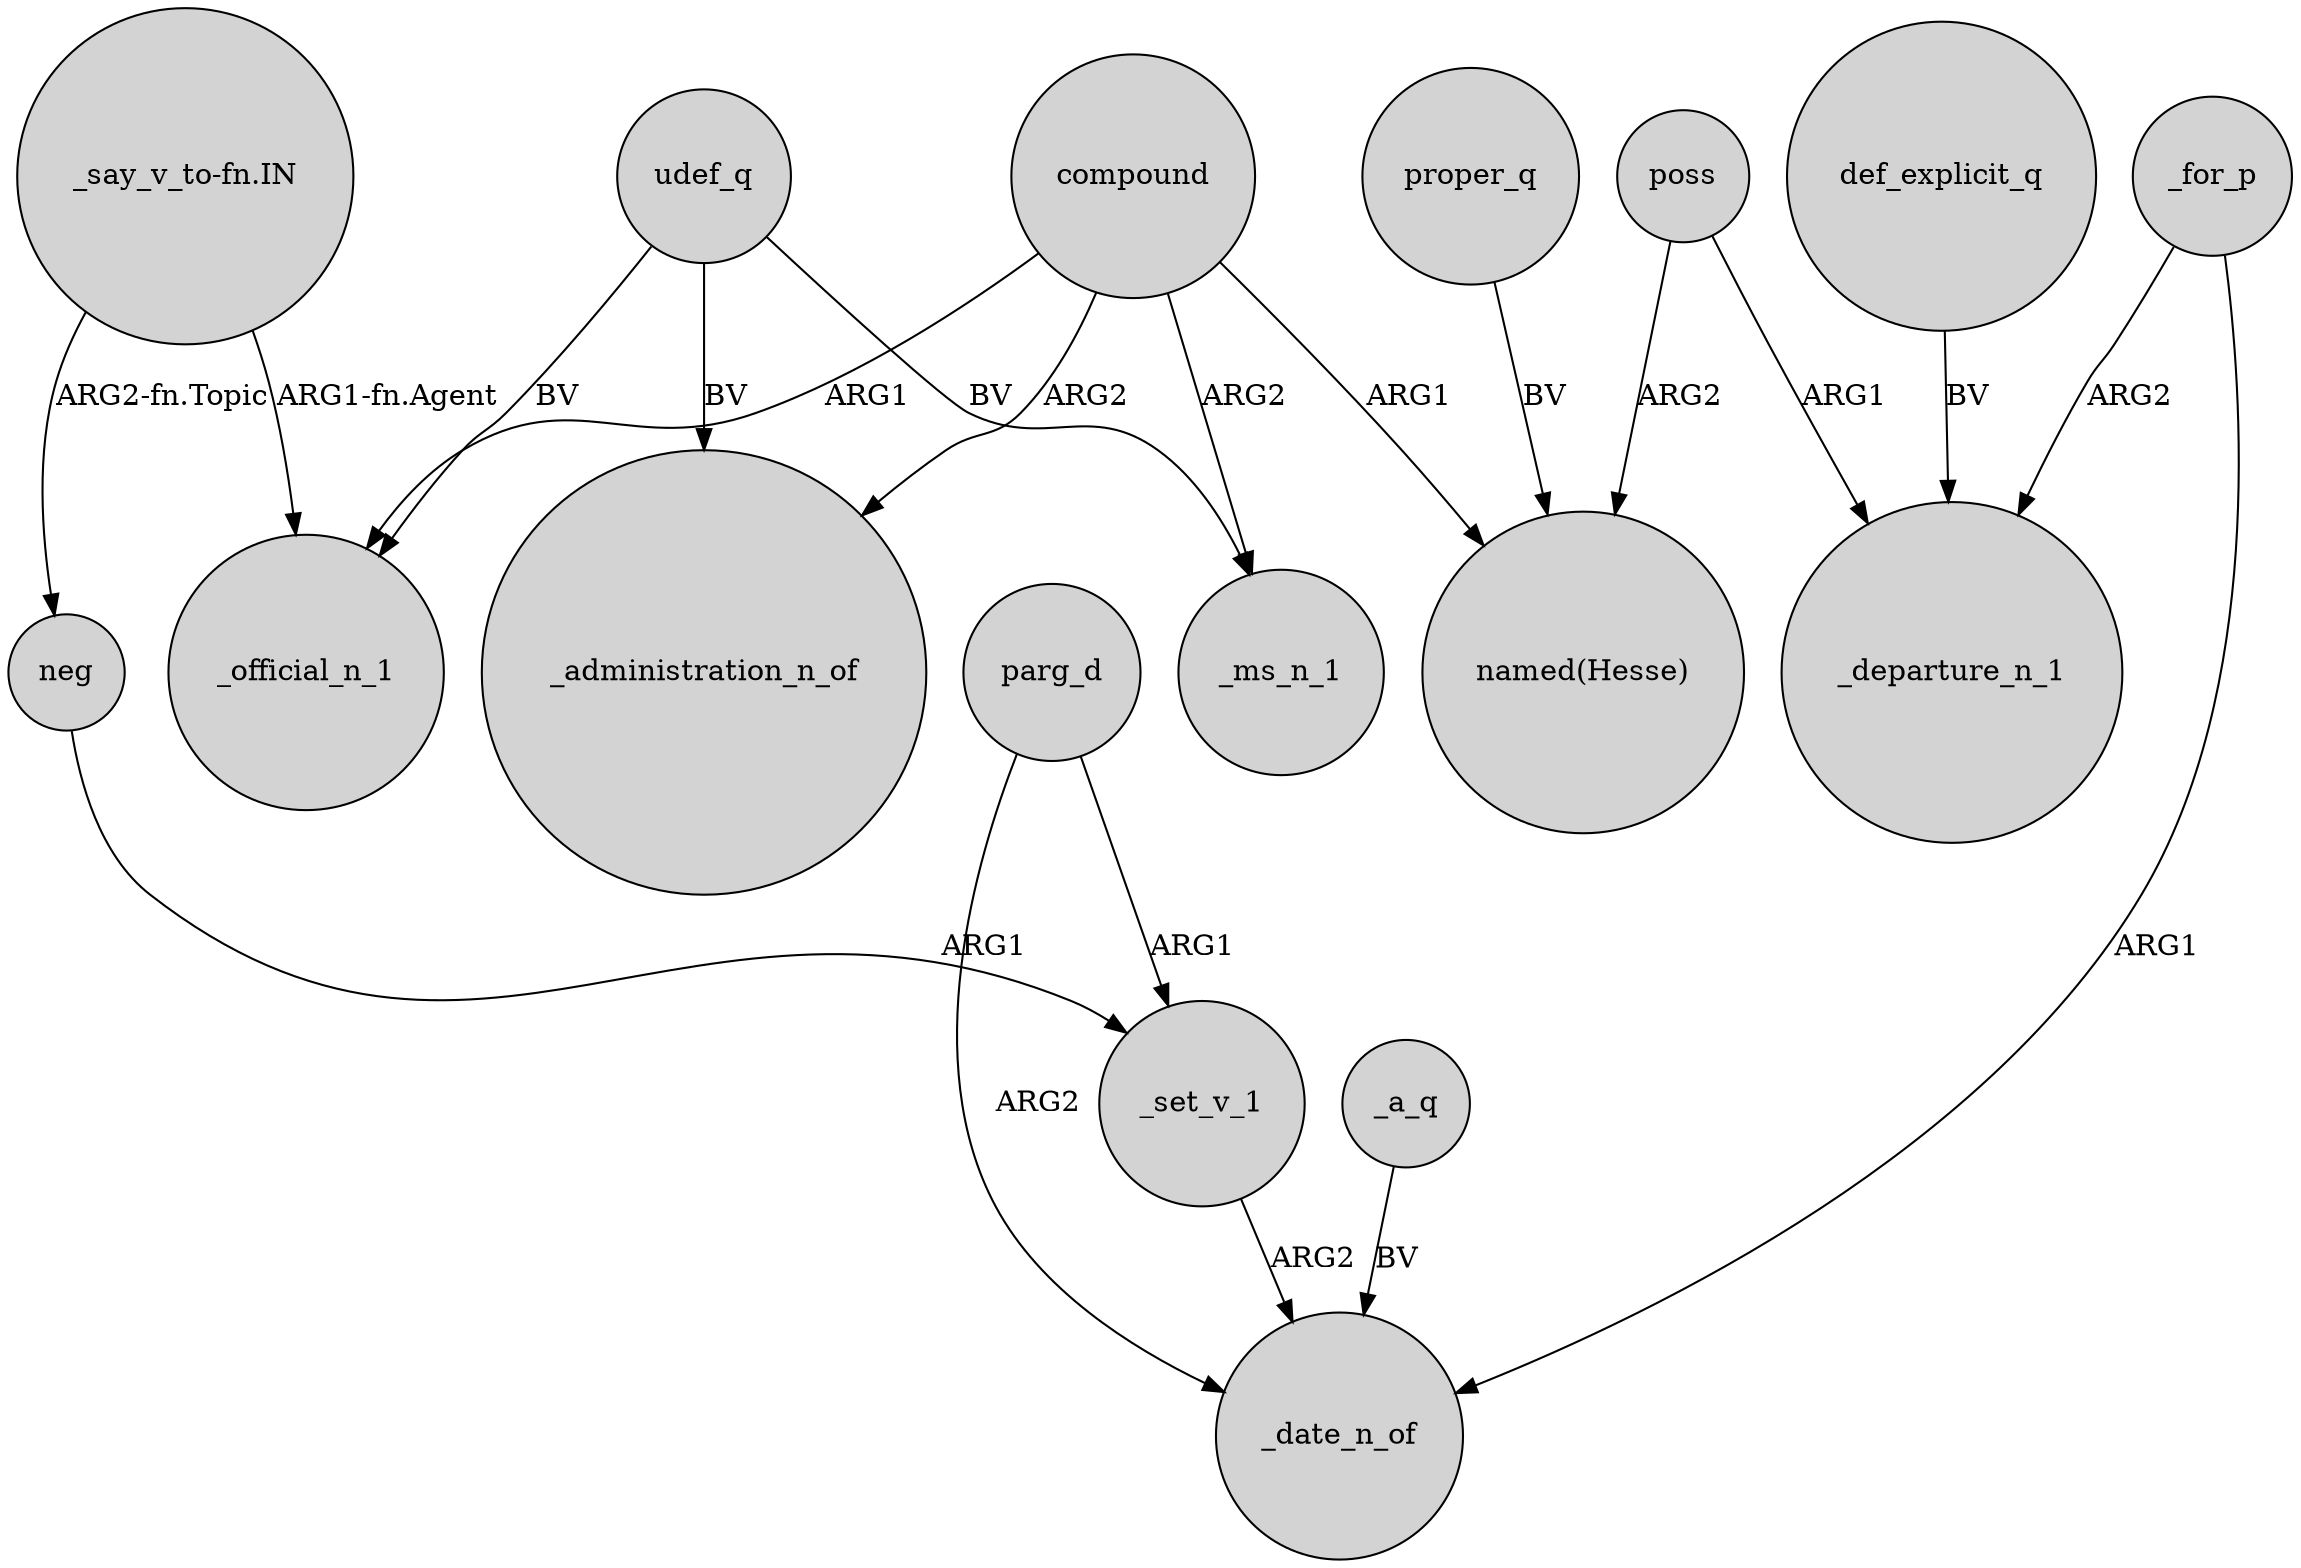 digraph {
	node [shape=circle style=filled]
	udef_q -> _administration_n_of [label=BV]
	neg -> _set_v_1 [label=ARG1]
	_set_v_1 -> _date_n_of [label=ARG2]
	"_say_v_to-fn.IN" -> _official_n_1 [label="ARG1-fn.Agent"]
	compound -> _administration_n_of [label=ARG2]
	compound -> "named(Hesse)" [label=ARG1]
	_for_p -> _date_n_of [label=ARG1]
	compound -> _ms_n_1 [label=ARG2]
	def_explicit_q -> _departure_n_1 [label=BV]
	udef_q -> _ms_n_1 [label=BV]
	_a_q -> _date_n_of [label=BV]
	udef_q -> _official_n_1 [label=BV]
	proper_q -> "named(Hesse)" [label=BV]
	poss -> _departure_n_1 [label=ARG1]
	parg_d -> _date_n_of [label=ARG2]
	parg_d -> _set_v_1 [label=ARG1]
	compound -> _official_n_1 [label=ARG1]
	"_say_v_to-fn.IN" -> neg [label="ARG2-fn.Topic"]
	_for_p -> _departure_n_1 [label=ARG2]
	poss -> "named(Hesse)" [label=ARG2]
}
